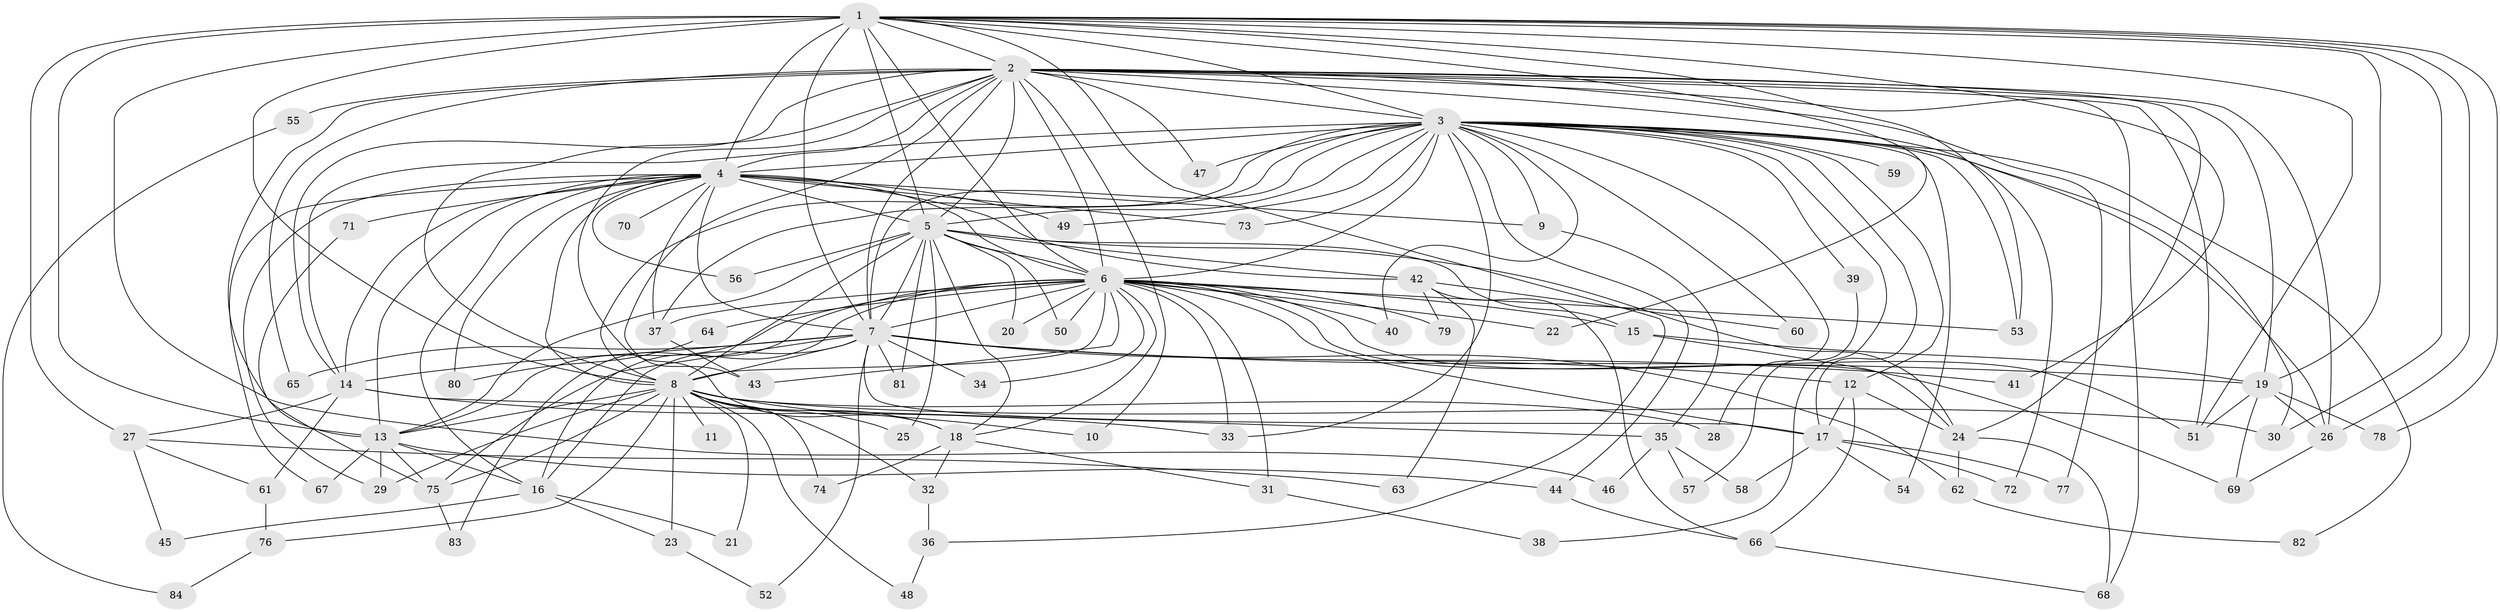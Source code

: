 // original degree distribution, {22: 0.021897810218978103, 21: 0.014598540145985401, 34: 0.0072992700729927005, 19: 0.0072992700729927005, 20: 0.0072992700729927005, 35: 0.0072992700729927005, 28: 0.0072992700729927005, 3: 0.24817518248175183, 2: 0.5109489051094891, 5: 0.043795620437956206, 7: 0.014598540145985401, 4: 0.08029197080291971, 6: 0.029197080291970802}
// Generated by graph-tools (version 1.1) at 2025/49/03/04/25 22:49:43]
// undirected, 84 vertices, 204 edges
graph export_dot {
  node [color=gray90,style=filled];
  1;
  2;
  3;
  4;
  5;
  6;
  7;
  8;
  9;
  10;
  11;
  12;
  13;
  14;
  15;
  16;
  17;
  18;
  19;
  20;
  21;
  22;
  23;
  24;
  25;
  26;
  27;
  28;
  29;
  30;
  31;
  32;
  33;
  34;
  35;
  36;
  37;
  38;
  39;
  40;
  41;
  42;
  43;
  44;
  45;
  46;
  47;
  48;
  49;
  50;
  51;
  52;
  53;
  54;
  55;
  56;
  57;
  58;
  59;
  60;
  61;
  62;
  63;
  64;
  65;
  66;
  67;
  68;
  69;
  70;
  71;
  72;
  73;
  74;
  75;
  76;
  77;
  78;
  79;
  80;
  81;
  82;
  83;
  84;
  1 -- 2 [weight=4.0];
  1 -- 3 [weight=2.0];
  1 -- 4 [weight=10.0];
  1 -- 5 [weight=3.0];
  1 -- 6 [weight=2.0];
  1 -- 7 [weight=3.0];
  1 -- 8 [weight=2.0];
  1 -- 13 [weight=1.0];
  1 -- 19 [weight=1.0];
  1 -- 22 [weight=1.0];
  1 -- 26 [weight=1.0];
  1 -- 27 [weight=1.0];
  1 -- 30 [weight=1.0];
  1 -- 36 [weight=1.0];
  1 -- 41 [weight=1.0];
  1 -- 46 [weight=1.0];
  1 -- 51 [weight=1.0];
  1 -- 53 [weight=1.0];
  1 -- 78 [weight=1.0];
  2 -- 3 [weight=2.0];
  2 -- 4 [weight=4.0];
  2 -- 5 [weight=2.0];
  2 -- 6 [weight=2.0];
  2 -- 7 [weight=2.0];
  2 -- 8 [weight=2.0];
  2 -- 10 [weight=1.0];
  2 -- 13 [weight=1.0];
  2 -- 14 [weight=1.0];
  2 -- 18 [weight=1.0];
  2 -- 19 [weight=1.0];
  2 -- 24 [weight=1.0];
  2 -- 26 [weight=2.0];
  2 -- 43 [weight=1.0];
  2 -- 47 [weight=1.0];
  2 -- 51 [weight=1.0];
  2 -- 55 [weight=2.0];
  2 -- 65 [weight=1.0];
  2 -- 68 [weight=1.0];
  2 -- 72 [weight=1.0];
  2 -- 77 [weight=1.0];
  3 -- 4 [weight=1.0];
  3 -- 5 [weight=1.0];
  3 -- 6 [weight=3.0];
  3 -- 7 [weight=1.0];
  3 -- 8 [weight=1.0];
  3 -- 9 [weight=1.0];
  3 -- 12 [weight=1.0];
  3 -- 14 [weight=1.0];
  3 -- 17 [weight=1.0];
  3 -- 26 [weight=1.0];
  3 -- 28 [weight=1.0];
  3 -- 30 [weight=1.0];
  3 -- 33 [weight=1.0];
  3 -- 37 [weight=1.0];
  3 -- 38 [weight=1.0];
  3 -- 39 [weight=1.0];
  3 -- 40 [weight=1.0];
  3 -- 44 [weight=1.0];
  3 -- 47 [weight=1.0];
  3 -- 49 [weight=1.0];
  3 -- 53 [weight=1.0];
  3 -- 54 [weight=1.0];
  3 -- 59 [weight=1.0];
  3 -- 60 [weight=1.0];
  3 -- 73 [weight=1.0];
  3 -- 82 [weight=1.0];
  4 -- 5 [weight=1.0];
  4 -- 6 [weight=2.0];
  4 -- 7 [weight=1.0];
  4 -- 8 [weight=2.0];
  4 -- 9 [weight=1.0];
  4 -- 13 [weight=1.0];
  4 -- 14 [weight=2.0];
  4 -- 16 [weight=2.0];
  4 -- 29 [weight=1.0];
  4 -- 37 [weight=1.0];
  4 -- 42 [weight=1.0];
  4 -- 49 [weight=1.0];
  4 -- 56 [weight=1.0];
  4 -- 67 [weight=1.0];
  4 -- 70 [weight=1.0];
  4 -- 71 [weight=2.0];
  4 -- 73 [weight=1.0];
  4 -- 80 [weight=1.0];
  5 -- 6 [weight=1.0];
  5 -- 7 [weight=1.0];
  5 -- 8 [weight=2.0];
  5 -- 13 [weight=1.0];
  5 -- 15 [weight=1.0];
  5 -- 18 [weight=1.0];
  5 -- 20 [weight=1.0];
  5 -- 24 [weight=1.0];
  5 -- 25 [weight=1.0];
  5 -- 42 [weight=1.0];
  5 -- 50 [weight=1.0];
  5 -- 56 [weight=1.0];
  5 -- 81 [weight=1.0];
  6 -- 7 [weight=1.0];
  6 -- 8 [weight=3.0];
  6 -- 13 [weight=1.0];
  6 -- 15 [weight=1.0];
  6 -- 16 [weight=1.0];
  6 -- 17 [weight=1.0];
  6 -- 18 [weight=1.0];
  6 -- 20 [weight=2.0];
  6 -- 22 [weight=1.0];
  6 -- 31 [weight=1.0];
  6 -- 33 [weight=1.0];
  6 -- 34 [weight=1.0];
  6 -- 37 [weight=1.0];
  6 -- 40 [weight=1.0];
  6 -- 43 [weight=1.0];
  6 -- 50 [weight=1.0];
  6 -- 51 [weight=1.0];
  6 -- 53 [weight=1.0];
  6 -- 64 [weight=1.0];
  6 -- 69 [weight=1.0];
  6 -- 79 [weight=1.0];
  6 -- 83 [weight=1.0];
  7 -- 8 [weight=1.0];
  7 -- 12 [weight=1.0];
  7 -- 14 [weight=1.0];
  7 -- 16 [weight=1.0];
  7 -- 17 [weight=1.0];
  7 -- 19 [weight=1.0];
  7 -- 34 [weight=1.0];
  7 -- 41 [weight=1.0];
  7 -- 52 [weight=1.0];
  7 -- 62 [weight=1.0];
  7 -- 65 [weight=1.0];
  7 -- 75 [weight=1.0];
  7 -- 81 [weight=1.0];
  8 -- 10 [weight=1.0];
  8 -- 11 [weight=1.0];
  8 -- 13 [weight=1.0];
  8 -- 18 [weight=1.0];
  8 -- 21 [weight=1.0];
  8 -- 23 [weight=1.0];
  8 -- 25 [weight=1.0];
  8 -- 28 [weight=1.0];
  8 -- 29 [weight=1.0];
  8 -- 30 [weight=1.0];
  8 -- 32 [weight=1.0];
  8 -- 48 [weight=1.0];
  8 -- 74 [weight=1.0];
  8 -- 75 [weight=1.0];
  8 -- 76 [weight=1.0];
  9 -- 35 [weight=1.0];
  12 -- 17 [weight=1.0];
  12 -- 24 [weight=1.0];
  12 -- 66 [weight=1.0];
  13 -- 16 [weight=1.0];
  13 -- 29 [weight=2.0];
  13 -- 44 [weight=1.0];
  13 -- 67 [weight=1.0];
  13 -- 75 [weight=1.0];
  14 -- 27 [weight=1.0];
  14 -- 33 [weight=1.0];
  14 -- 35 [weight=1.0];
  14 -- 61 [weight=1.0];
  15 -- 19 [weight=1.0];
  15 -- 24 [weight=1.0];
  16 -- 21 [weight=1.0];
  16 -- 23 [weight=1.0];
  16 -- 45 [weight=1.0];
  17 -- 54 [weight=1.0];
  17 -- 58 [weight=1.0];
  17 -- 72 [weight=1.0];
  17 -- 77 [weight=1.0];
  18 -- 31 [weight=1.0];
  18 -- 32 [weight=1.0];
  18 -- 74 [weight=1.0];
  19 -- 26 [weight=1.0];
  19 -- 51 [weight=1.0];
  19 -- 69 [weight=1.0];
  19 -- 78 [weight=1.0];
  23 -- 52 [weight=1.0];
  24 -- 62 [weight=1.0];
  24 -- 68 [weight=1.0];
  26 -- 69 [weight=1.0];
  27 -- 45 [weight=1.0];
  27 -- 61 [weight=1.0];
  27 -- 63 [weight=1.0];
  31 -- 38 [weight=1.0];
  32 -- 36 [weight=1.0];
  35 -- 46 [weight=1.0];
  35 -- 57 [weight=1.0];
  35 -- 58 [weight=1.0];
  36 -- 48 [weight=1.0];
  37 -- 43 [weight=2.0];
  39 -- 57 [weight=1.0];
  42 -- 60 [weight=1.0];
  42 -- 63 [weight=1.0];
  42 -- 66 [weight=1.0];
  42 -- 79 [weight=1.0];
  44 -- 66 [weight=1.0];
  55 -- 84 [weight=1.0];
  61 -- 76 [weight=1.0];
  62 -- 82 [weight=1.0];
  64 -- 80 [weight=1.0];
  66 -- 68 [weight=1.0];
  71 -- 75 [weight=1.0];
  75 -- 83 [weight=1.0];
  76 -- 84 [weight=1.0];
}
